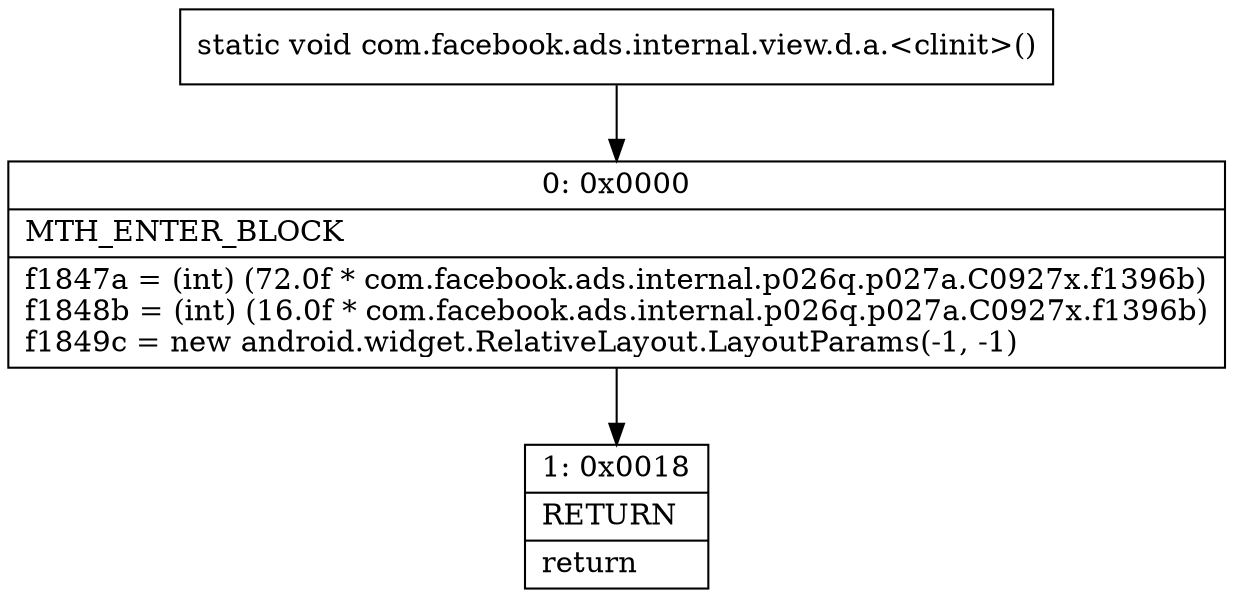 digraph "CFG forcom.facebook.ads.internal.view.d.a.\<clinit\>()V" {
Node_0 [shape=record,label="{0\:\ 0x0000|MTH_ENTER_BLOCK\l|f1847a = (int) (72.0f * com.facebook.ads.internal.p026q.p027a.C0927x.f1396b)\lf1848b = (int) (16.0f * com.facebook.ads.internal.p026q.p027a.C0927x.f1396b)\lf1849c = new android.widget.RelativeLayout.LayoutParams(\-1, \-1)\l}"];
Node_1 [shape=record,label="{1\:\ 0x0018|RETURN\l|return\l}"];
MethodNode[shape=record,label="{static void com.facebook.ads.internal.view.d.a.\<clinit\>() }"];
MethodNode -> Node_0;
Node_0 -> Node_1;
}

